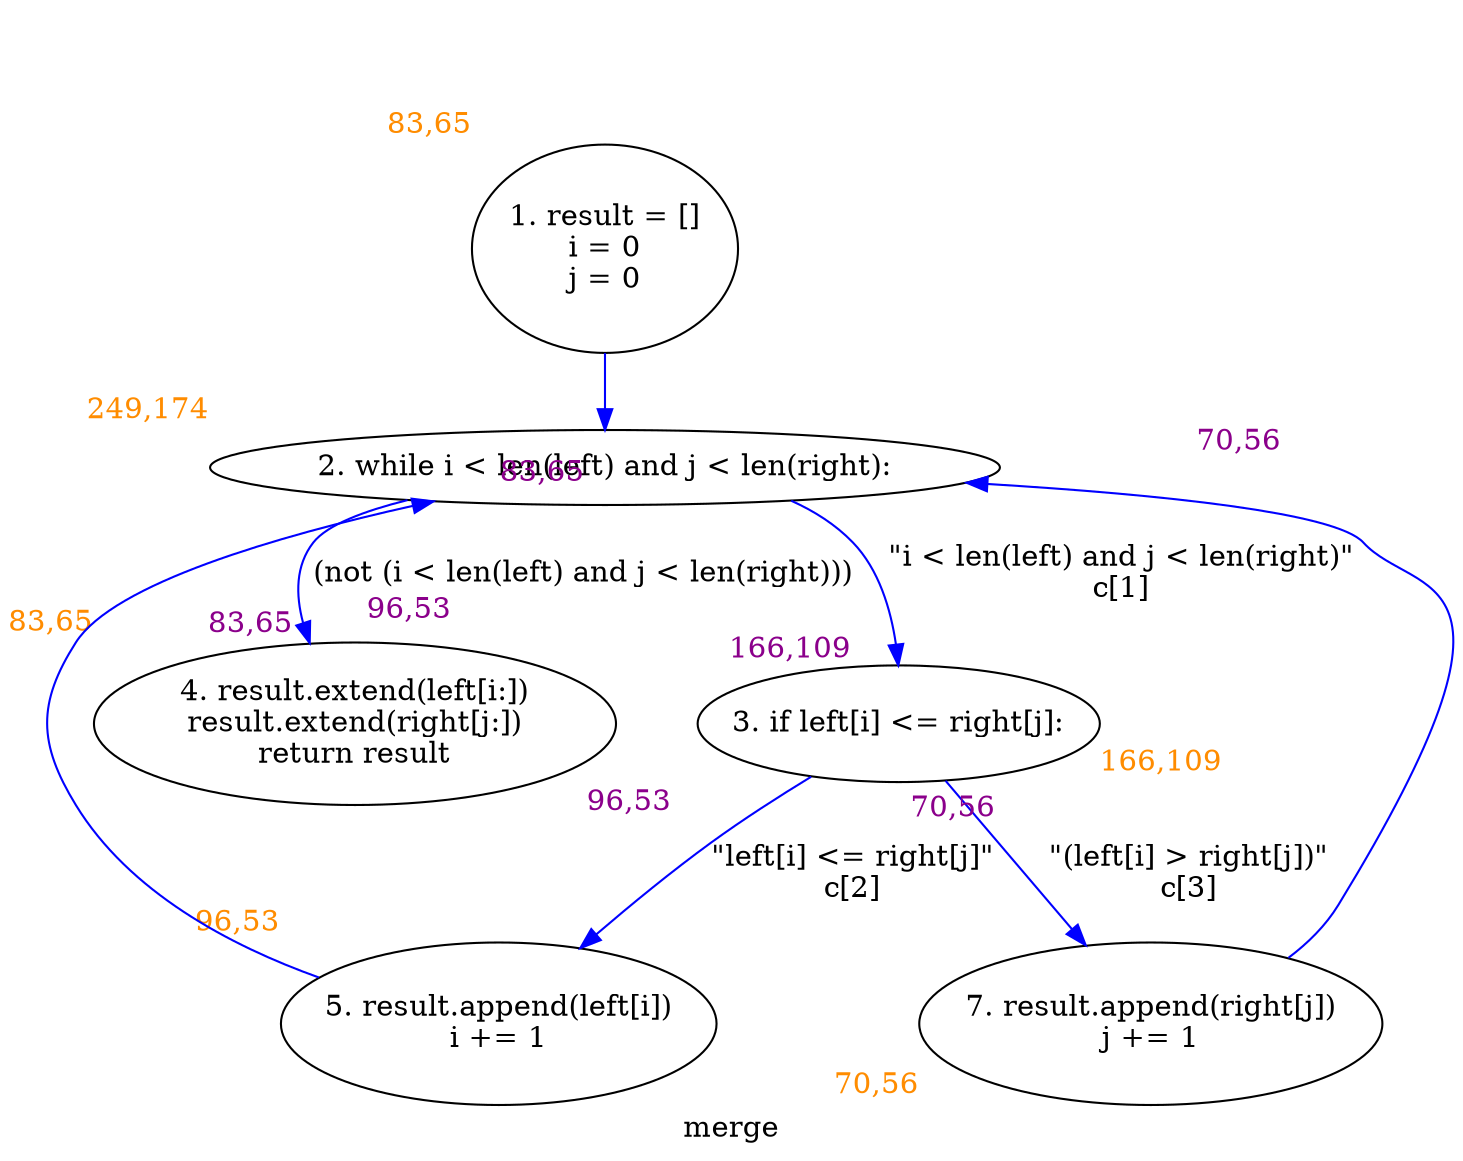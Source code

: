 digraph clustermerge {
	graph [bb="0,0,577.7,504.18",
		label=merge,
		lheight=0.22,
		lp="288.85,11.875",
		lwidth=0.47,
		xlabel=<<br></br><br></br><br></br><font color='darkorange'>-1,-1</font>>
	];
	node [label="\N",
		xlabel=<<br></br><br></br><br></br><font color='darkorange'>-1,-1</font>>
	];
	1	[height=1.3946,
		label="1. result = []
i = 0
j = 0",
		pos="267.01,438.23",
		width=1.4138,
		xlabel=<<br></br><br></br><br></br><font color='darkorange'>83,65</font>>,
		xlp="200.73,496.31"];
	2	[height=0.5,
		label="2. while i < len(left) and j < len(right):
",
		pos="267.01,333.02",
		width=4.1075,
		xlabel=<<br></br><br></br><br></br><font color='darkorange'>249,174</font>>,
		xlp="97.012,358.89"];
	1 -> 2	[color=blue,
		label_bgcolor=white,
		pos="e,267.01,351.42 267.01,387.74 267.01,379.18 267.01,370.55 267.01,362.78",
		xlabel=<<font color='darkmagenta' style='background-color:white;'><br/><br/>     83,65  <br/><br/></font>>,
		xlp="238.51,377.4"];
	3	[height=0.77585,
		label="3. if left[i] <= right[j]:",
		pos="377.01,208.45",
		width=2.3619,
		xlabel=<<br></br><br></br><br></br><font color='darkorange'>166,109</font>>,
		xlp="314.1,244.26"];
	2 -> 3	[color=blue,
		label="\"i < len(left) and j < len(right)\"\nc[1]",
		label_bgcolor=white,
		lp="455.38,281.27",
		pos="e,376.49,236.52 328.66,316.29 338.55,311.46 347.86,305.18 355.01,297.02 366.84,283.51 372.48,264.55 375.11,247.73",
		xlabel=<<font color='darkmagenta' style='background-color:white;'><br/><br/>     166,109  <br/><br/></font>>,
		xlp="329.52,290.1"];
	4	[height=1.0852,
		label="4. result.extend(left[i:])
result.extend(right[j:])
return result
",
		pos="166.01,208.45",
		width=2.7891,
		xlabel=<<br></br><br></br><br></br><font color='darkorange'>83,65</font>>,
		xlp="50.222,255.39"];
	2 -> 4	[color=blue,
		label="(not (i < len(left) and j < len(right)))",
		label_bgcolor=white,
		lp="257.26,281.27",
		pos="e,152.19,247.41 183.76,317.72 173.89,312.69 165.03,305.98 158.51,297.02 150.51,286.03 148.98,272.09 150.39,258.58",
		xlabel=<<font color='darkmagenta' style='background-color:white;'><br/><br/>     83,65  <br/><br/></font>>,
		xlp="125.4,296.73"];
	5	[height=1.0852,
		label="5. result.append(left[i])
i += 1",
		pos="213.01,62.817",
		width=2.5387,
		xlabel=<<br></br><br></br><br></br><font color='darkorange'>96,53</font>>,
		xlp="106.24,109.76"];
	3 -> 5	[color=blue,
		label="\"left[i] <= right[j]\"\nc[2]",
		label_bgcolor=white,
		lp="361.01,135.63",
		pos="e,252.55,98.45 347.69,181.77 323.64,160.71 289.11,130.47 261.04,105.88",
		xlabel=<<font color='darkmagenta' style='background-color:white;'><br/><br/>     96,53  <br/><br/></font>>,
		xlp="271.31,147.72"];
	7	[height=1.0852,
		label="7. result.append(right[j])
j += 1",
		pos="481.01,62.817",
		width=2.686,
		xlabel=<<br></br><br></br><br></br><font color='darkorange'>70,56</font>>,
		xlp="368.93,109.76"];
	3 -> 7	[color=blue,
		label="\"(left[i] > right[j])\"\nc[3]",
		label_bgcolor=white,
		lp="490.38,135.63",
		pos="e,454.34,100.64 396.32,180.77 410.74,160.86 430.79,133.17 447.77,109.72",
		xlabel=<<font color='darkmagenta' style='background-color:white;'><br/><br/>     70,56  <br/><br/></font>>,
		xlp="396.79,148.64"];
	5 -> 2	[color=blue,
		label_bgcolor=white,
		pos="e,168.57,319.25 146.92,90.298 113.51,107.47 76.093,133.42 57.006,169.38 40.726,200.06 39.402,217.59 57.006,247.52 78.22,283.59 118.12,\
304.28 157.49,316.13",
		xlabel=<<font color='darkmagenta' style='background-color:white;'><br/><br/>     96,53  <br/><br/></font>>,
		xlp="28.5,177.27"];
	7 -> 2	[color=blue,
		label_bgcolor=white,
		pos="e,393.85,323.53 529.47,96.814 536.17,103.62 542.1,111.35 546.01,119.88 578.79,191.46 596.48,238.32 544.01,297.02 534.04,308.17 469.36,\
316.7 405.01,322.55",
		xlabel=<<font color='darkmagenta' style='background-color:white;'><br/><br/>     70,56  <br/><br/></font>>,
		xlp="466.41,319.64"];
}
